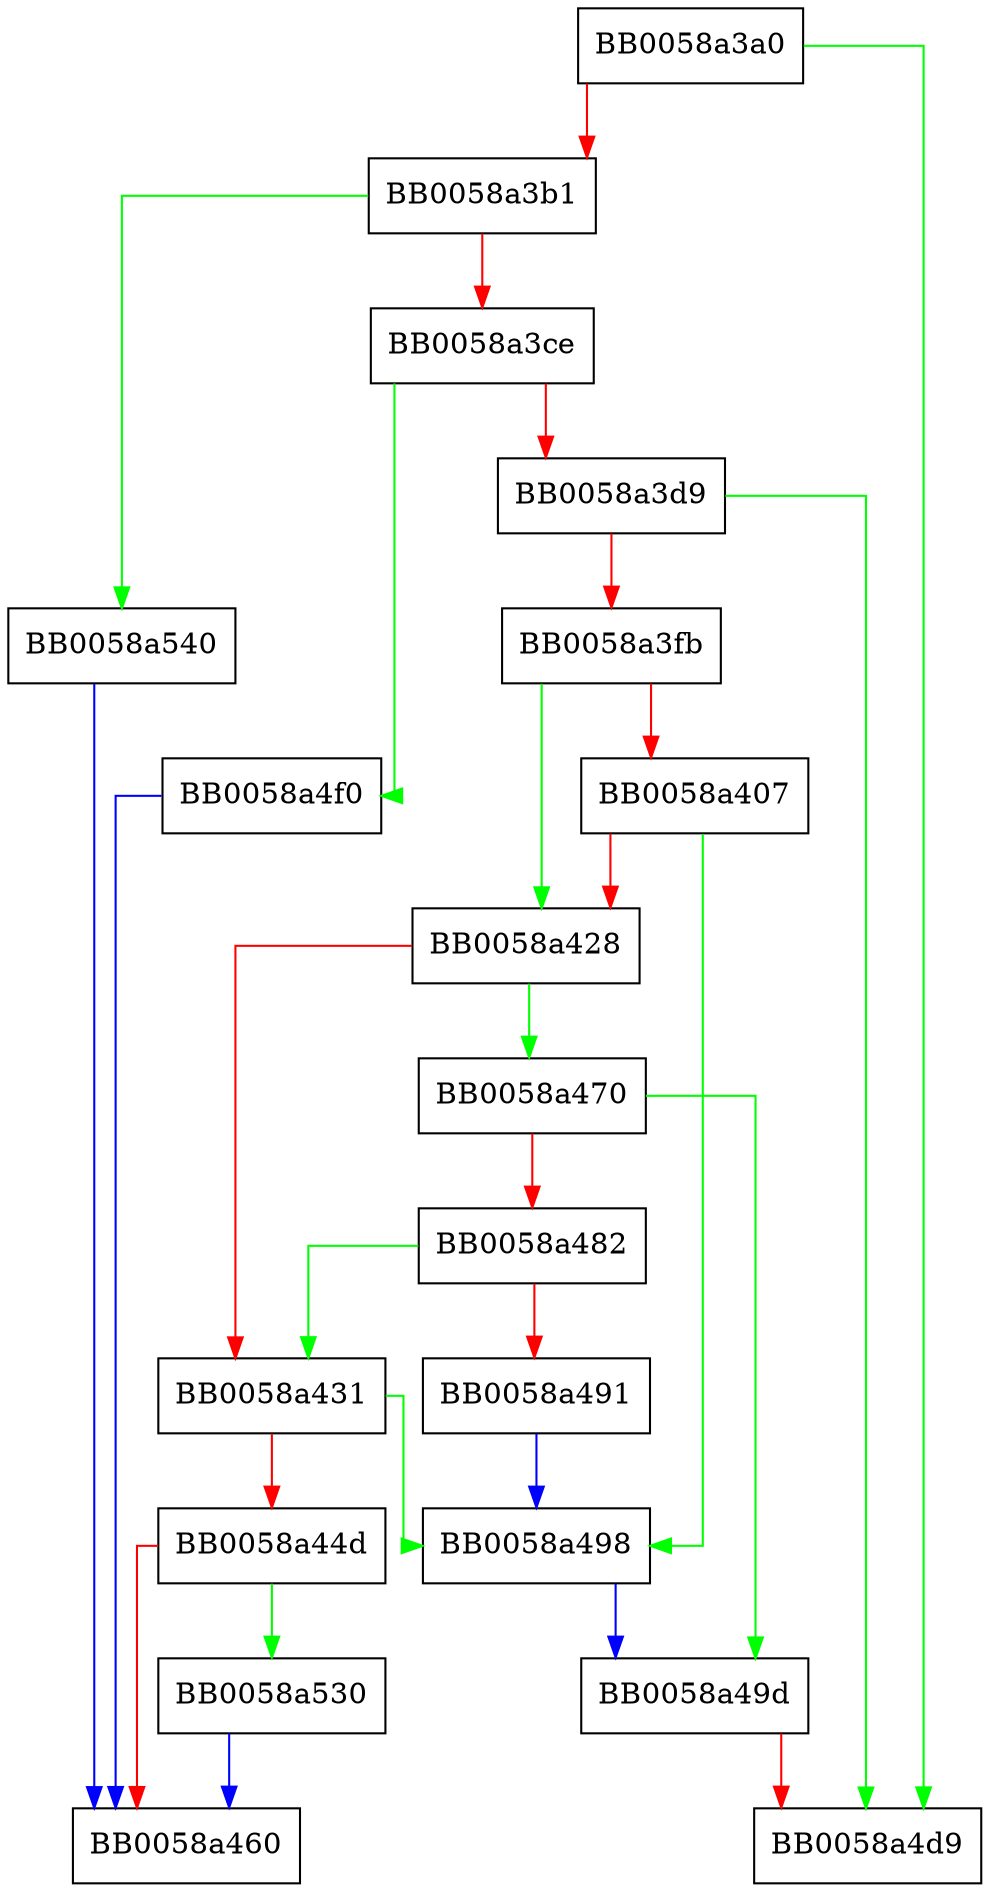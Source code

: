 digraph EC_GROUP_dup {
  node [shape="box"];
  graph [splines=ortho];
  BB0058a3a0 -> BB0058a4d9 [color="green"];
  BB0058a3a0 -> BB0058a3b1 [color="red"];
  BB0058a3b1 -> BB0058a540 [color="green"];
  BB0058a3b1 -> BB0058a3ce [color="red"];
  BB0058a3ce -> BB0058a4f0 [color="green"];
  BB0058a3ce -> BB0058a3d9 [color="red"];
  BB0058a3d9 -> BB0058a4d9 [color="green"];
  BB0058a3d9 -> BB0058a3fb [color="red"];
  BB0058a3fb -> BB0058a428 [color="green"];
  BB0058a3fb -> BB0058a407 [color="red"];
  BB0058a407 -> BB0058a498 [color="green"];
  BB0058a407 -> BB0058a428 [color="red"];
  BB0058a428 -> BB0058a470 [color="green"];
  BB0058a428 -> BB0058a431 [color="red"];
  BB0058a431 -> BB0058a498 [color="green"];
  BB0058a431 -> BB0058a44d [color="red"];
  BB0058a44d -> BB0058a530 [color="green"];
  BB0058a44d -> BB0058a460 [color="red"];
  BB0058a470 -> BB0058a49d [color="green"];
  BB0058a470 -> BB0058a482 [color="red"];
  BB0058a482 -> BB0058a431 [color="green"];
  BB0058a482 -> BB0058a491 [color="red"];
  BB0058a491 -> BB0058a498 [color="blue"];
  BB0058a498 -> BB0058a49d [color="blue"];
  BB0058a49d -> BB0058a4d9 [color="red"];
  BB0058a4f0 -> BB0058a460 [color="blue"];
  BB0058a530 -> BB0058a460 [color="blue"];
  BB0058a540 -> BB0058a460 [color="blue"];
}